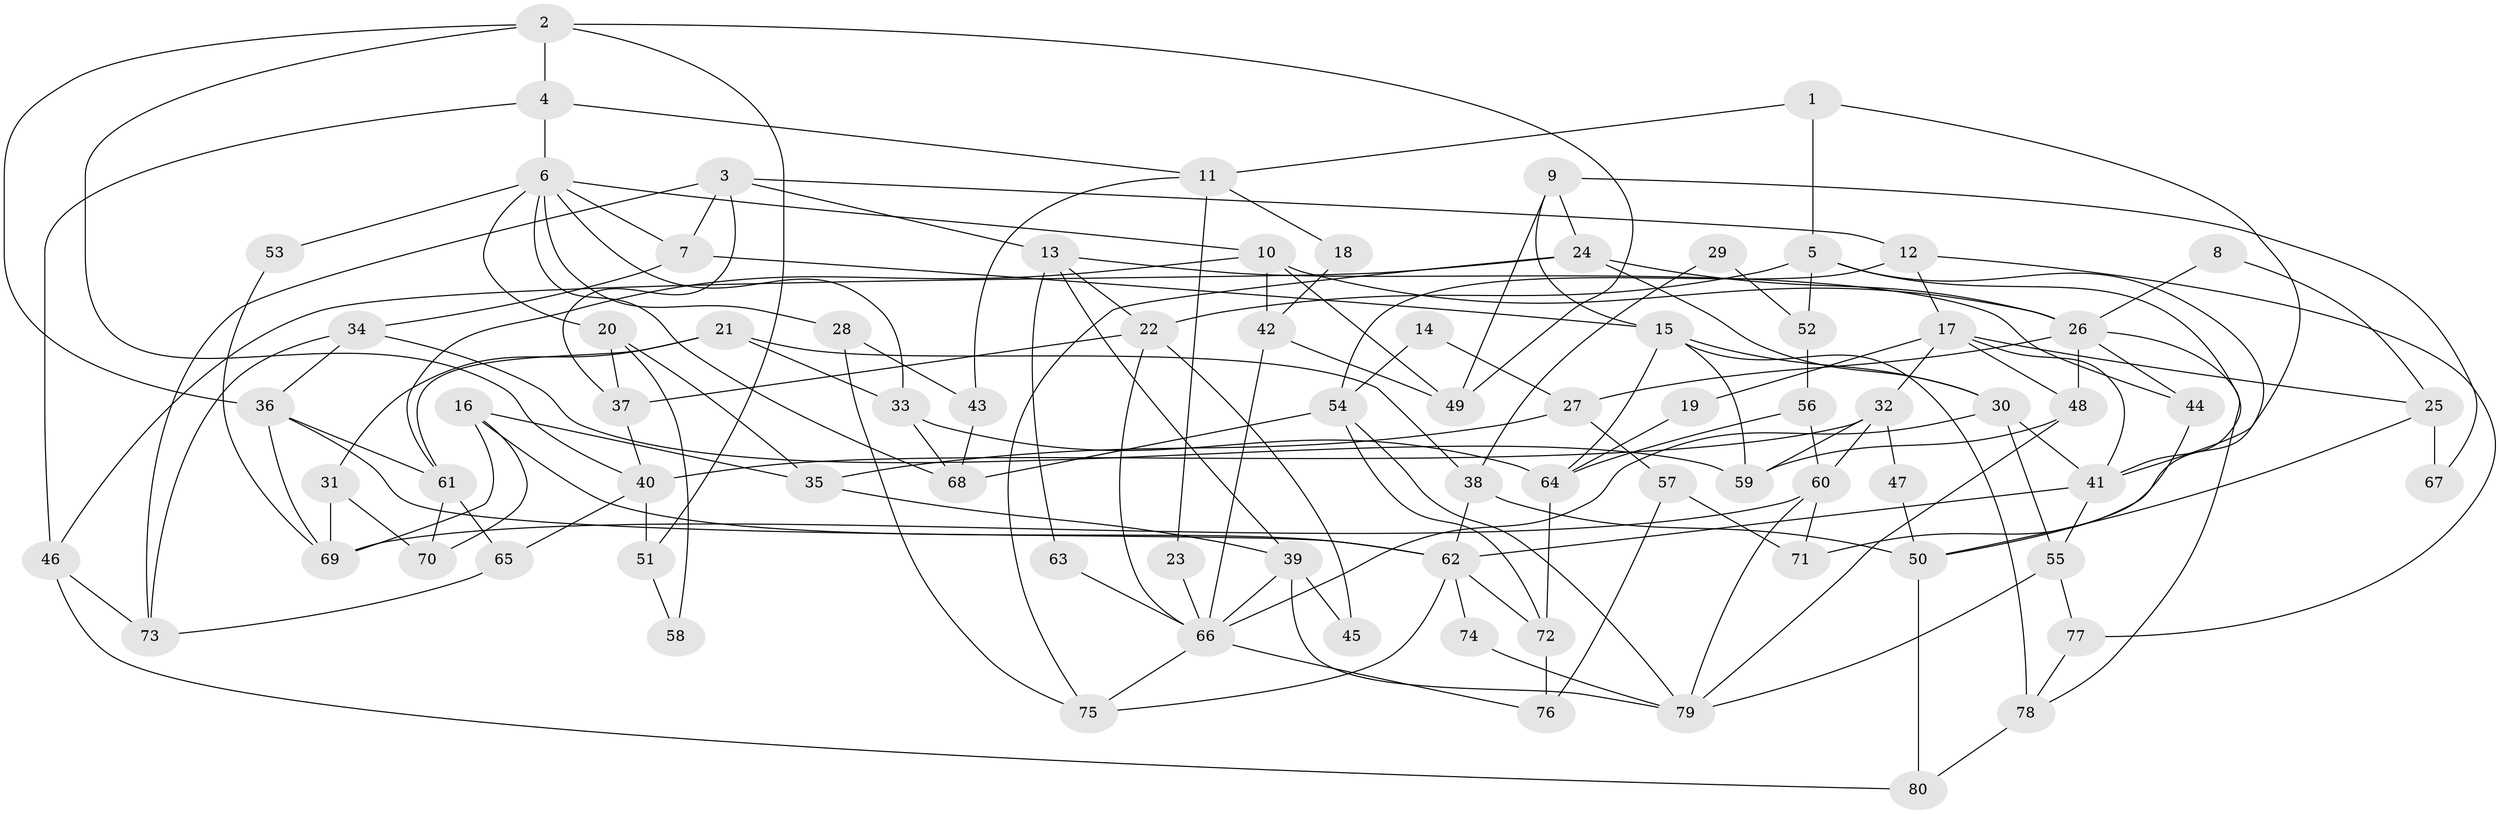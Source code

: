 // Generated by graph-tools (version 1.1) at 2025/26/03/09/25 03:26:10]
// undirected, 80 vertices, 160 edges
graph export_dot {
graph [start="1"]
  node [color=gray90,style=filled];
  1;
  2;
  3;
  4;
  5;
  6;
  7;
  8;
  9;
  10;
  11;
  12;
  13;
  14;
  15;
  16;
  17;
  18;
  19;
  20;
  21;
  22;
  23;
  24;
  25;
  26;
  27;
  28;
  29;
  30;
  31;
  32;
  33;
  34;
  35;
  36;
  37;
  38;
  39;
  40;
  41;
  42;
  43;
  44;
  45;
  46;
  47;
  48;
  49;
  50;
  51;
  52;
  53;
  54;
  55;
  56;
  57;
  58;
  59;
  60;
  61;
  62;
  63;
  64;
  65;
  66;
  67;
  68;
  69;
  70;
  71;
  72;
  73;
  74;
  75;
  76;
  77;
  78;
  79;
  80;
  1 -- 41;
  1 -- 5;
  1 -- 11;
  2 -- 49;
  2 -- 40;
  2 -- 4;
  2 -- 36;
  2 -- 51;
  3 -- 13;
  3 -- 73;
  3 -- 7;
  3 -- 12;
  3 -- 37;
  4 -- 6;
  4 -- 11;
  4 -- 46;
  5 -- 71;
  5 -- 41;
  5 -- 22;
  5 -- 52;
  6 -- 33;
  6 -- 28;
  6 -- 7;
  6 -- 10;
  6 -- 20;
  6 -- 53;
  6 -- 68;
  7 -- 15;
  7 -- 34;
  8 -- 25;
  8 -- 26;
  9 -- 24;
  9 -- 15;
  9 -- 49;
  9 -- 67;
  10 -- 26;
  10 -- 42;
  10 -- 49;
  10 -- 61;
  11 -- 18;
  11 -- 23;
  11 -- 43;
  12 -- 17;
  12 -- 54;
  12 -- 77;
  13 -- 22;
  13 -- 39;
  13 -- 44;
  13 -- 63;
  14 -- 27;
  14 -- 54;
  15 -- 59;
  15 -- 30;
  15 -- 64;
  15 -- 78;
  16 -- 62;
  16 -- 35;
  16 -- 69;
  16 -- 70;
  17 -- 41;
  17 -- 32;
  17 -- 19;
  17 -- 25;
  17 -- 48;
  18 -- 42;
  19 -- 64;
  20 -- 37;
  20 -- 35;
  20 -- 58;
  21 -- 33;
  21 -- 31;
  21 -- 38;
  21 -- 61;
  22 -- 66;
  22 -- 37;
  22 -- 45;
  23 -- 66;
  24 -- 26;
  24 -- 30;
  24 -- 46;
  24 -- 75;
  25 -- 50;
  25 -- 67;
  26 -- 48;
  26 -- 78;
  26 -- 27;
  26 -- 44;
  27 -- 35;
  27 -- 57;
  28 -- 43;
  28 -- 75;
  29 -- 52;
  29 -- 38;
  30 -- 55;
  30 -- 41;
  30 -- 66;
  31 -- 70;
  31 -- 69;
  32 -- 40;
  32 -- 59;
  32 -- 47;
  32 -- 60;
  33 -- 68;
  33 -- 64;
  34 -- 36;
  34 -- 59;
  34 -- 73;
  35 -- 39;
  36 -- 61;
  36 -- 62;
  36 -- 69;
  37 -- 40;
  38 -- 62;
  38 -- 50;
  39 -- 79;
  39 -- 66;
  39 -- 45;
  40 -- 65;
  40 -- 51;
  41 -- 62;
  41 -- 55;
  42 -- 49;
  42 -- 66;
  43 -- 68;
  44 -- 50;
  46 -- 73;
  46 -- 80;
  47 -- 50;
  48 -- 79;
  48 -- 59;
  50 -- 80;
  51 -- 58;
  52 -- 56;
  53 -- 69;
  54 -- 79;
  54 -- 68;
  54 -- 72;
  55 -- 77;
  55 -- 79;
  56 -- 60;
  56 -- 64;
  57 -- 76;
  57 -- 71;
  60 -- 69;
  60 -- 71;
  60 -- 79;
  61 -- 65;
  61 -- 70;
  62 -- 75;
  62 -- 72;
  62 -- 74;
  63 -- 66;
  64 -- 72;
  65 -- 73;
  66 -- 75;
  66 -- 76;
  72 -- 76;
  74 -- 79;
  77 -- 78;
  78 -- 80;
}
